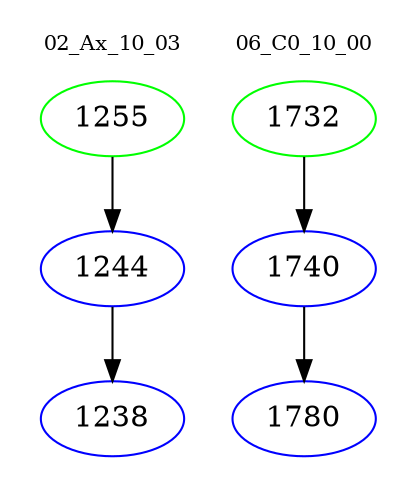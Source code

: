 digraph{
subgraph cluster_0 {
color = white
label = "02_Ax_10_03";
fontsize=10;
T0_1255 [label="1255", color="green"]
T0_1255 -> T0_1244 [color="black"]
T0_1244 [label="1244", color="blue"]
T0_1244 -> T0_1238 [color="black"]
T0_1238 [label="1238", color="blue"]
}
subgraph cluster_1 {
color = white
label = "06_C0_10_00";
fontsize=10;
T1_1732 [label="1732", color="green"]
T1_1732 -> T1_1740 [color="black"]
T1_1740 [label="1740", color="blue"]
T1_1740 -> T1_1780 [color="black"]
T1_1780 [label="1780", color="blue"]
}
}
